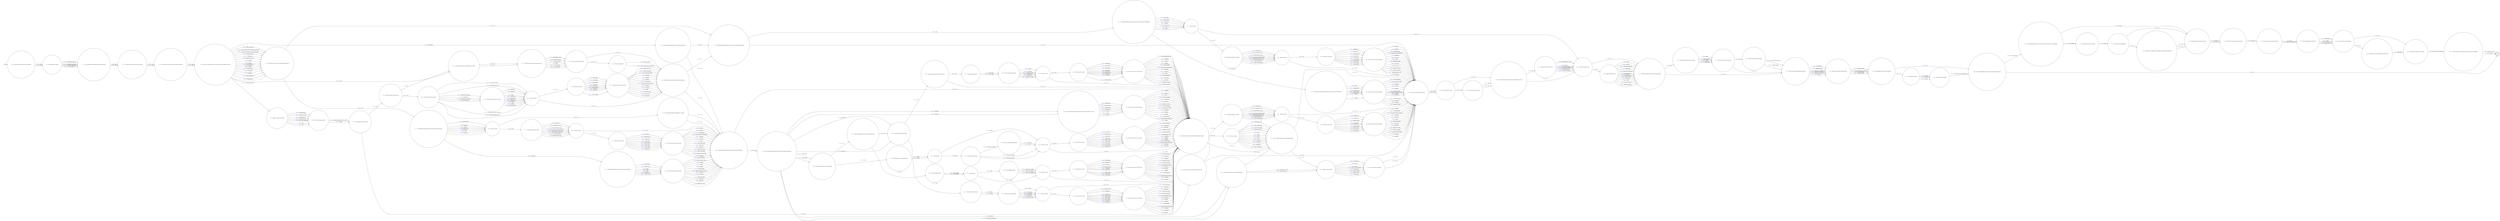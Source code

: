 digraph ATTEMPTED_ESCAPE_FROM_PRISON_1 {
  rankdir=LR;
  node [shape = circle];

  START_NODE [label="", shape=none];
  START_NODE -> 44769 [label = "start"];
  END_NODE [label="END", shape="doublecircle"];
    44147 [label=< <FONT COLOR="royalblue">44147 </FONT> Was force used? >];
      44147 -> 45096 [label=< <FONT COLOR="royalblue">178990 </FONT> Yes >];
      44147 -> 44320 [label=< <FONT COLOR="royalblue">178991 </FONT> No >];
    44152 [label=< <FONT COLOR="royalblue">44152 </FONT> How did the prisoner gain access to the top of the fence? >];
      44152 -> 44297 [label=< <FONT COLOR="royalblue">179004 </FONT> Ladder >];
      44152 -> 44297 [label=< <FONT COLOR="royalblue">179006 </FONT> Rope >];
      44152 -> 44297 [label=< <FONT COLOR="royalblue">179001 </FONT> Climbing aids >];
      44152 -> 44297 [label=< <FONT COLOR="royalblue">179002 </FONT> Furniture items >];
      44152 -> 44297 [label=< <FONT COLOR="royalblue">179007 </FONT> Sports items >];
      44152 -> 44297 [label=< <FONT COLOR="royalblue">179003 </FONT> Grounds items >];
      44152 -> 44297 [label=< <FONT COLOR="royalblue">179005 </FONT> Other >];
    44163 [label=< <FONT COLOR="royalblue">44163 </FONT> Where was the cell situated? >];
      44163 -> 44506 [label=< <FONT COLOR="royalblue">179037 </FONT> SSU >];
      44163 -> 44506 [label=< <FONT COLOR="royalblue">179032 </FONT> CRC >];
      44163 -> 44506 [label=< <FONT COLOR="royalblue">179038 </FONT> Wing/houseblock >];
      44163 -> 44506 [label=< <FONT COLOR="royalblue">179033 </FONT> Health care centre >];
      44163 -> 44506 [label=< <FONT COLOR="royalblue">179036 </FONT> Segregation unit >];
      44163 -> 44506 [label=< <FONT COLOR="royalblue">179035 </FONT> Rule 43 unit (or) >];
      44163 -> 44506 [label=< <FONT COLOR="royalblue">179034 </FONT> Rule 43 unit (GOAD) >];
    44171 [label=< <FONT COLOR="royalblue">44171 </FONT> How did the prisoner gain access to the external perimeter? >];
      44171 -> 44952 [label=< <FONT COLOR="royalblue">179068 </FONT> Window >];
      44171 -> 44952 [label=< <FONT COLOR="royalblue">179063 </FONT> External wall >];
      44171 -> 44952 [label=< <FONT COLOR="royalblue">179064 </FONT> Floor >];
      44171 -> 44952 [label=< <FONT COLOR="royalblue">179065 </FONT> Roof >];
      44171 -> 44952 [label=< <FONT COLOR="royalblue">179062 </FONT> Door/gate >];
      44171 -> 44952 [label=< <FONT COLOR="royalblue">179066 </FONT> Through fence >];
      44171 -> 44952 [label=< <FONT COLOR="royalblue">179067 </FONT> Under fence >];
      44171 -> 44152 [label=< <FONT COLOR="royalblue">179061 </FONT> Over fence >];
    44225 [label=< <FONT COLOR="royalblue">44225 </FONT> Was the fence? >];
      44225 -> 45019 [label=< <FONT COLOR="royalblue">179228 </FONT> Clad >];
      44225 -> 44327 [label=< <FONT COLOR="royalblue">179229 </FONT> Unclad >];
    44229 [label=< <FONT COLOR="royalblue">44229 </FONT> Was the exit through an unlocked door or gate? >];
      44229 -> 44681 [label=< <FONT COLOR="royalblue">179242 </FONT> Yes >];
      44229 -> 44681 [label=< <FONT COLOR="royalblue">179241 </FONT> No >];
    44233 [label=< <FONT COLOR="royalblue">44233 </FONT> Enter description of person(s) injured >];
      44233 -> 45014 [label=< <FONT COLOR="royalblue">179268 </FONT> Staff >];
      44233 -> 45014 [label=< <FONT COLOR="royalblue">179267 </FONT> Prisoners >];
      44233 -> 45014 [label=< <FONT COLOR="royalblue">179264 </FONT> Civilian grades >];
      44233 -> 45014 [label=< <FONT COLOR="royalblue">179266 </FONT> Police >];
      44233 -> 45014 [label=< <FONT COLOR="royalblue">179265 </FONT> External civilians >];
    44242 [label=< <FONT COLOR="royalblue">44242 </FONT> Did the prisoner leave the cell? >];
      44242 -> 45006 [label=< <FONT COLOR="royalblue">179298 </FONT> Yes >];
      44242 -> 45003 [label=< <FONT COLOR="royalblue">179299 </FONT> No >];
    44247 [label=< <FONT COLOR="royalblue">44247 </FONT> Was an attempt made to cut or breach the fence? >];
      44247 -> 45170 [label=< <FONT COLOR="royalblue">179316 </FONT> Yes >];
      44247 -> 44759 [label=< <FONT COLOR="royalblue">179317 </FONT> No >];
    44255 [label=< <FONT COLOR="royalblue">44255 </FONT> Was this a full or partial shut down? >];
      44255 -> 44346 [label=< <FONT COLOR="royalblue">179333 </FONT> Full >];
      44255 -> 44346 [label=< <FONT COLOR="royalblue">179334 </FONT> Partial (enter details) >];
    44274 [label=< <FONT COLOR="royalblue">44274 </FONT> Does the sportsfield have access to external perimeter? >];
      44274 -> 44681 [label=< <FONT COLOR="royalblue">179386 </FONT> Yes >];
      44274 -> 44441 [label=< <FONT COLOR="royalblue">179385 </FONT> No >];
    44278 [label=< <FONT COLOR="royalblue">44278 </FONT> Was the fence cut or breached from? >];
      44278 -> 44225 [label=< <FONT COLOR="royalblue">179392 </FONT> Inside >];
      44278 -> 44225 [label=< <FONT COLOR="royalblue">179393 </FONT> Outside >];
    44285 [label=< <FONT COLOR="royalblue">44285 </FONT> Was the telephone/it system shut down locally or by the service supplier? >];
      44285 -> 45150 [label=< <FONT COLOR="royalblue">179408 </FONT> Local >];
      44285 -> 44920 [label=< <FONT COLOR="royalblue">179407 </FONT> Service supplier >];
    44297 [label=< <FONT COLOR="royalblue">44297 </FONT> What was the source of the items? >];
      44297 -> 44681 [label=< <FONT COLOR="royalblue">179445 </FONT> Works department >];
      44297 -> 44681 [label=< <FONT COLOR="royalblue">179435 </FONT> Contractors >];
      44297 -> 44681 [label=< <FONT COLOR="royalblue">179436 </FONT> Education >];
      44297 -> 44681 [label=< <FONT COLOR="royalblue">179439 </FONT> Health care centre >];
      44297 -> 44681 [label=< <FONT COLOR="royalblue">179437 </FONT> Farms and gardens >];
      44297 -> 44681 [label=< <FONT COLOR="royalblue">179438 </FONT> Gymnasium/sports field >];
      44297 -> 44681 [label=< <FONT COLOR="royalblue">179446 </FONT> Workshops >];
      44297 -> 44681 [label=< <FONT COLOR="royalblue">179441 </FONT> Kitchen >];
      44297 -> 44681 [label=< <FONT COLOR="royalblue">179440 </FONT> Hobbies >];
      44297 -> 44681 [label=< <FONT COLOR="royalblue">179434 </FONT> Cell furnishings >];
      44297 -> 44681 [label=< <FONT COLOR="royalblue">179444 </FONT> Wing/houseblock furnishings >];
      44297 -> 44681 [label=< <FONT COLOR="royalblue">179443 </FONT> Smuggled >];
      44297 -> 44681 [label=< <FONT COLOR="royalblue">179442 </FONT> Not known >];
    44300 [label=< <FONT COLOR="royalblue">44300 </FONT> What was the source of the tools? >];
      44300 -> 44352 [label=< <FONT COLOR="royalblue">179463 </FONT> Works department >];
      44300 -> 44352 [label=< <FONT COLOR="royalblue">179452 </FONT> Contractors >];
      44300 -> 44352 [label=< <FONT COLOR="royalblue">179453 </FONT> Education >];
      44300 -> 44352 [label=< <FONT COLOR="royalblue">179456 </FONT> Health care centre >];
      44300 -> 44352 [label=< <FONT COLOR="royalblue">179454 </FONT> Farms and gardens >];
      44300 -> 44352 [label=< <FONT COLOR="royalblue">179455 </FONT> Gymnasium/sports field >];
      44300 -> 44352 [label=< <FONT COLOR="royalblue">179464 </FONT> Workshops >];
      44300 -> 44352 [label=< <FONT COLOR="royalblue">179458 </FONT> Kitchen >];
      44300 -> 44352 [label=< <FONT COLOR="royalblue">179457 </FONT> Hobbies >];
      44300 -> 44352 [label=< <FONT COLOR="royalblue">179451 </FONT> Cell furnishings >];
      44300 -> 44352 [label=< <FONT COLOR="royalblue">179462 </FONT> Wing/houseblock furnishings >];
      44300 -> 44352 [label=< <FONT COLOR="royalblue">179461 </FONT> Smuggled >];
      44300 -> 44352 [label=< <FONT COLOR="royalblue">179459 </FONT> Not known >];
      44300 -> 44352 [label=< <FONT COLOR="royalblue">179460 </FONT> Other >];
    44313 [label=< <FONT COLOR="royalblue">44313 </FONT> Was the wall breached from? >];
      44313 -> 44992 [label=< <FONT COLOR="royalblue">179536 </FONT> Inside >];
      44313 -> 44992 [label=< <FONT COLOR="royalblue">179537 </FONT> Outside >];
    44315 [label=< <FONT COLOR="royalblue">44315 </FONT> What tools were used? >];
      44315 -> 44869 [label=< <FONT COLOR="royalblue">179543 </FONT> Hacksaw blade >];
      44315 -> 44869 [label=< <FONT COLOR="royalblue">179546 </FONT> Other blade >];
      44315 -> 44869 [label=< <FONT COLOR="royalblue">179548 </FONT> Wire cutters >];
      44315 -> 44869 [label=< <FONT COLOR="royalblue">179540 </FONT> Bolt croppers >];
      44315 -> 44869 [label=< <FONT COLOR="royalblue">179542 </FONT> Digging tool >];
      44315 -> 44869 [label=< <FONT COLOR="royalblue">179541 </FONT> Crow bar >];
      44315 -> 44869 [label=< <FONT COLOR="royalblue">179544 </FONT> Improvised tool >];
      44315 -> 44869 [label=< <FONT COLOR="royalblue">179547 </FONT> Other tool >];
      44315 -> 44869 [label=< <FONT COLOR="royalblue">179545 </FONT> Not known >];
    44320 [label=< <FONT COLOR="royalblue">44320 </FONT> Were any weapons used? >];
      44320 -> 44554 [label=< <FONT COLOR="royalblue">179560 </FONT> Yes >];
      44320 -> 44731 [label=< <FONT COLOR="royalblue">179561 </FONT> No >];
    44327 [label=< <FONT COLOR="royalblue">44327 </FONT> Were tools used? >];
      44327 -> 44875 [label=< <FONT COLOR="royalblue">179608 </FONT> Yes >];
      44327 -> 44352 [label=< <FONT COLOR="royalblue">179609 </FONT> No >];
    44340 [label=< <FONT COLOR="royalblue">44340 </FONT> Was the keyword requested? >];
      44340 -> 45107 [label=< <FONT COLOR="royalblue">179642 </FONT> Yes >];
      44340 -> 45150 [label=< <FONT COLOR="royalblue">179643 </FONT> No >];
    44341 [label=< <FONT COLOR="royalblue">44341 </FONT> Which area did this give access to? >];
      44341 -> 44528 [label=< <FONT COLOR="royalblue">179644 </FONT> Another cell >];
      44341 -> 44528 [label=< <FONT COLOR="royalblue">179650 </FONT> Recess/showers >];
      44341 -> 44528 [label=< <FONT COLOR="royalblue">179652 </FONT> Store room >];
      44341 -> 44528 [label=< <FONT COLOR="royalblue">179645 </FONT> Association area >];
      44341 -> 44528 [label=< <FONT COLOR="royalblue">179649 </FONT> Office >];
      44341 -> 44528 [label=< <FONT COLOR="royalblue">179647 </FONT> Canteen >];
      44341 -> 44528 [label=< <FONT COLOR="royalblue">179648 </FONT> Kitchen/servery >];
      44341 -> 44528 [label=< <FONT COLOR="royalblue">179651 </FONT> Roof space >];
      44341 -> 44528 [label=< <FONT COLOR="royalblue">179646 </FONT> Basement >];
      44341 -> 44528 [label=< <FONT COLOR="royalblue">3921 </FONT> Other >];
    44346 [label=< <FONT COLOR="royalblue">44346 </FONT> Who authorised the shut down? >];
      44346 -> 44958 [label=< <FONT COLOR="royalblue">179666 </FONT> Governor >];
      44346 -> 44958 [label=< <FONT COLOR="royalblue">179664 </FONT> Deputy governor >];
      44346 -> 44958 [label=< <FONT COLOR="royalblue">179665 </FONT> Duty governor >];
      44346 -> 44958 [label=< <FONT COLOR="royalblue">179667 </FONT> Other >];
    44349 [label=< <FONT COLOR="royalblue">44349 </FONT> How was the escape attempt foiled? >];
      44349 -> 44447 [label=< <FONT COLOR="royalblue">179676 </FONT> Staff intervention >];
      44349 -> 44447 [label=< <FONT COLOR="royalblue">179674 </FONT> Prisoner abandoned attempt >];
      44349 -> 44447 [label=< <FONT COLOR="royalblue">179675 </FONT> Prisoner injured >];
      44349 -> 44447 [label=< <FONT COLOR="royalblue">179673 </FONT> Physical barrier >];
    44352 [label=< <FONT COLOR="royalblue">44352 </FONT> Are there security aids at site of the attempted escape? >];
      44352 -> 45090 [label=< <FONT COLOR="royalblue">179681 </FONT> Yes >];
      44352 -> 44752 [label=< <FONT COLOR="royalblue">179682 </FONT> No >];
    44353 [label=< <FONT COLOR="royalblue">44353 </FONT> What was the source of the tools? >];
      44353 -> 44746 [label=< <FONT COLOR="royalblue">179695 </FONT> Works department >];
      44353 -> 44746 [label=< <FONT COLOR="royalblue">179684 </FONT> Contractors >];
      44353 -> 44746 [label=< <FONT COLOR="royalblue">179685 </FONT> Education >];
      44353 -> 44746 [label=< <FONT COLOR="royalblue">179688 </FONT> Health care centre >];
      44353 -> 44746 [label=< <FONT COLOR="royalblue">179686 </FONT> Farms and gardens >];
      44353 -> 44746 [label=< <FONT COLOR="royalblue">179687 </FONT> Gymnasium/sports field >];
      44353 -> 44746 [label=< <FONT COLOR="royalblue">179696 </FONT> Workshops >];
      44353 -> 44746 [label=< <FONT COLOR="royalblue">179690 </FONT> Kitchen >];
      44353 -> 44746 [label=< <FONT COLOR="royalblue">179689 </FONT> Hobbies >];
      44353 -> 44746 [label=< <FONT COLOR="royalblue">179683 </FONT> Cell furnishings >];
      44353 -> 44746 [label=< <FONT COLOR="royalblue">179694 </FONT> Wing/houseblock furnishings >];
      44353 -> 44746 [label=< <FONT COLOR="royalblue">179693 </FONT> Smuggled >];
      44353 -> 44746 [label=< <FONT COLOR="royalblue">179691 </FONT> Not known >];
      44353 -> 44746 [label=< <FONT COLOR="royalblue">179692 </FONT> Other >];
    44368 [label=< <FONT COLOR="royalblue">44368 </FONT> Was the attempt made? >];
      44368 -> 44592 [label=< <FONT COLOR="royalblue">179736 </FONT> Through the cladding >];
      44368 -> 44592 [label=< <FONT COLOR="royalblue">179734 </FONT> Above the cladding >];
      44368 -> 44592 [label=< <FONT COLOR="royalblue">179735 </FONT> Below the cladding >];
    44433 [label=< <FONT COLOR="royalblue">44433 </FONT> When was the system re-activated? >];
      44433 -> 44674 [label=< <FONT COLOR="royalblue">179930 </FONT> Enter comment and date >];
    44440 [label=< <FONT COLOR="royalblue">44440 </FONT> What tools were used? >];
      44440 -> 44498 [label=< <FONT COLOR="royalblue">179947 </FONT> Hacksaw blade >];
      44440 -> 44498 [label=< <FONT COLOR="royalblue">179950 </FONT> Other blade >];
      44440 -> 44498 [label=< <FONT COLOR="royalblue">179952 </FONT> Wire cutters >];
      44440 -> 44498 [label=< <FONT COLOR="royalblue">179944 </FONT> Bolt croppers >];
      44440 -> 44498 [label=< <FONT COLOR="royalblue">179946 </FONT> Digging tool >];
      44440 -> 44498 [label=< <FONT COLOR="royalblue">179945 </FONT> Crow bar >];
      44440 -> 44498 [label=< <FONT COLOR="royalblue">179948 </FONT> Improvised tool >];
      44440 -> 44498 [label=< <FONT COLOR="royalblue">179951 </FONT> Other tool >];
      44440 -> 44498 [label=< <FONT COLOR="royalblue">179949 </FONT> Not known >];
    44441 [label=< <FONT COLOR="royalblue">44441 </FONT> Did the prisoner attempt to gain access to the external perimeter? >];
      44441 -> 45111 [label=< <FONT COLOR="royalblue">179953 </FONT> Yes >];
      44441 -> 44746 [label=< <FONT COLOR="royalblue">179954 </FONT> No >];
    44444 [label=< <FONT COLOR="royalblue">44444 </FONT> What was the source of the items? >];
      44444 -> 44746 [label=< <FONT COLOR="royalblue">179971 </FONT> Works department >];
      44444 -> 44746 [label=< <FONT COLOR="royalblue">179961 </FONT> Contractors >];
      44444 -> 44746 [label=< <FONT COLOR="royalblue">179962 </FONT> Education >];
      44444 -> 44746 [label=< <FONT COLOR="royalblue">179965 </FONT> Health care centre >];
      44444 -> 44746 [label=< <FONT COLOR="royalblue">179963 </FONT> Farms and gardens >];
      44444 -> 44746 [label=< <FONT COLOR="royalblue">179964 </FONT> Gymnasium/sports field >];
      44444 -> 44746 [label=< <FONT COLOR="royalblue">179972 </FONT> Workshops >];
      44444 -> 44746 [label=< <FONT COLOR="royalblue">179967 </FONT> Kitchen >];
      44444 -> 44746 [label=< <FONT COLOR="royalblue">179966 </FONT> Hobbies >];
      44444 -> 44746 [label=< <FONT COLOR="royalblue">179960 </FONT> Cell furnishings >];
      44444 -> 44746 [label=< <FONT COLOR="royalblue">179970 </FONT> Wing/houseblock furnishings >];
      44444 -> 44746 [label=< <FONT COLOR="royalblue">179969 </FONT> Smuggled >];
      44444 -> 44746 [label=< <FONT COLOR="royalblue">179968 </FONT> Not known >];
    44447 [label=< <FONT COLOR="royalblue">44447 </FONT> Was damage caused to prison property? >];
      44447 -> 44843 [label=< <FONT COLOR="royalblue">179977 </FONT> Yes >];
      44447 -> 44863 [label=< <FONT COLOR="royalblue">179978 </FONT> No >];
    44450 [label=< <FONT COLOR="royalblue">44450 </FONT> Was the switch with? >];
      44450 -> 44935 [label=< <FONT COLOR="royalblue">179986 </FONT> Another prisoner >];
      44450 -> 44935 [label=< <FONT COLOR="royalblue">179985 </FONT> A visitor (enter identity if known) >];
    44471 [label=< <FONT COLOR="royalblue">44471 </FONT> What was the source of the tools? >];
      44471 -> 44681 [label=< <FONT COLOR="royalblue">180104 </FONT> Works department >];
      44471 -> 44681 [label=< <FONT COLOR="royalblue">180093 </FONT> Contractors >];
      44471 -> 44681 [label=< <FONT COLOR="royalblue">180094 </FONT> Education >];
      44471 -> 44681 [label=< <FONT COLOR="royalblue">180097 </FONT> Health care centre >];
      44471 -> 44681 [label=< <FONT COLOR="royalblue">180095 </FONT> Farms and gardens >];
      44471 -> 44681 [label=< <FONT COLOR="royalblue">180096 </FONT> Gymnasium/sports field >];
      44471 -> 44681 [label=< <FONT COLOR="royalblue">180105 </FONT> Workshops >];
      44471 -> 44681 [label=< <FONT COLOR="royalblue">180099 </FONT> Kitchen >];
      44471 -> 44681 [label=< <FONT COLOR="royalblue">180098 </FONT> Hobbies >];
      44471 -> 44681 [label=< <FONT COLOR="royalblue">180092 </FONT> Cell furnishings >];
      44471 -> 44681 [label=< <FONT COLOR="royalblue">180103 </FONT> Wing/houseblock furnishings >];
      44471 -> 44681 [label=< <FONT COLOR="royalblue">180102 </FONT> Smuggled >];
      44471 -> 44681 [label=< <FONT COLOR="royalblue">180100 </FONT> Not known >];
      44471 -> 44681 [label=< <FONT COLOR="royalblue">180101 </FONT> Other >];
    44480 [label=< <FONT COLOR="royalblue">44480 </FONT> What was the source of the items? >];
      44480 -> 44352 [label=< <FONT COLOR="royalblue">180149 </FONT> Works department >];
      44480 -> 44352 [label=< <FONT COLOR="royalblue">180139 </FONT> Contractors >];
      44480 -> 44352 [label=< <FONT COLOR="royalblue">180140 </FONT> Education >];
      44480 -> 44352 [label=< <FONT COLOR="royalblue">180143 </FONT> Health care centre >];
      44480 -> 44352 [label=< <FONT COLOR="royalblue">180141 </FONT> Farms and gardens >];
      44480 -> 44352 [label=< <FONT COLOR="royalblue">180142 </FONT> Gymnasium/sports field >];
      44480 -> 44352 [label=< <FONT COLOR="royalblue">180150 </FONT> Workshops >];
      44480 -> 44352 [label=< <FONT COLOR="royalblue">180145 </FONT> Kitchen >];
      44480 -> 44352 [label=< <FONT COLOR="royalblue">180144 </FONT> Hobbies >];
      44480 -> 44352 [label=< <FONT COLOR="royalblue">180138 </FONT> Cell furnishings >];
      44480 -> 44352 [label=< <FONT COLOR="royalblue">180148 </FONT> Wing/houseblock furnishings >];
      44480 -> 44352 [label=< <FONT COLOR="royalblue">180147 </FONT> Smuggled >];
      44480 -> 44352 [label=< <FONT COLOR="royalblue">180146 </FONT> Not known >];
      44480 -> 44352 [label=< <FONT COLOR="royalblue">3923 </FONT> Other >];
    44484 [label=< <FONT COLOR="royalblue">44484 </FONT> Was the vehicle authorised? >];
      44484 -> 44746 [label=< <FONT COLOR="royalblue">180157 </FONT> Yes >];
      44484 -> 44746 [label=< <FONT COLOR="royalblue">180156 </FONT> No >];
    44494 [label=< <FONT COLOR="royalblue">44494 </FONT> Where were the injured treated? >];
      44494 -> 45073 [label=< <FONT COLOR="royalblue">180191 </FONT> Prison health care centre >];
      44494 -> 45073 [label=< <FONT COLOR="royalblue">180190 </FONT> Outside hospital >];
    44498 [label=< <FONT COLOR="royalblue">44498 </FONT> What was the source of the tools? >];
      44498 -> 44352 [label=< <FONT COLOR="royalblue">180221 </FONT> Works department >];
      44498 -> 44352 [label=< <FONT COLOR="royalblue">180210 </FONT> Contractors >];
      44498 -> 44352 [label=< <FONT COLOR="royalblue">180211 </FONT> Education >];
      44498 -> 44352 [label=< <FONT COLOR="royalblue">180214 </FONT> Health care centre >];
      44498 -> 44352 [label=< <FONT COLOR="royalblue">180212 </FONT> Farms and gardens >];
      44498 -> 44352 [label=< <FONT COLOR="royalblue">180213 </FONT> Gymnasium/sports field >];
      44498 -> 44352 [label=< <FONT COLOR="royalblue">180222 </FONT> Workshops >];
      44498 -> 44352 [label=< <FONT COLOR="royalblue">180216 </FONT> Kitchen >];
      44498 -> 44352 [label=< <FONT COLOR="royalblue">180215 </FONT> Hobbies >];
      44498 -> 44352 [label=< <FONT COLOR="royalblue">180209 </FONT> Cell furnishings >];
      44498 -> 44352 [label=< <FONT COLOR="royalblue">180220 </FONT> Wing/houseblock furnishings >];
      44498 -> 44352 [label=< <FONT COLOR="royalblue">180219 </FONT> Smuggled >];
      44498 -> 44352 [label=< <FONT COLOR="royalblue">180217 </FONT> Not known >];
      44498 -> 44352 [label=< <FONT COLOR="royalblue">180218 </FONT> Other >];
    44506 [label=< <FONT COLOR="royalblue">44506 </FONT> How was the cell occupied? >];
      44506 -> 44242 [label=< <FONT COLOR="royalblue">180242 </FONT> Single >];
      44506 -> 44242 [label=< <FONT COLOR="royalblue">180241 </FONT> Multiple occupancy (enter capacity) >];
    44517 [label=< <FONT COLOR="royalblue">44517 </FONT> Give details of security measure overcome >];
      44517 -> 44597 [label=< <FONT COLOR="royalblue">180272 </FONT> UV hand stamp >];
      44517 -> 44597 [label=< <FONT COLOR="royalblue">180268 </FONT> Hand geometry >];
      44517 -> 44597 [label=< <FONT COLOR="royalblue">180270 </FONT> Photographic record >];
      44517 -> 44597 [label=< <FONT COLOR="royalblue">180269 </FONT> Identifying clothing >];
      44517 -> 44597 [label=< <FONT COLOR="royalblue">180271 </FONT> Staff supervision >];
      44517 -> 44597 [label=< <FONT COLOR="royalblue">3922 </FONT> Other >];
    44525 [label=< <FONT COLOR="royalblue">44525 </FONT> What tools were used? >];
      44525 -> 44471 [label=< <FONT COLOR="royalblue">180295 </FONT> Hacksaw blade >];
      44525 -> 44471 [label=< <FONT COLOR="royalblue">180298 </FONT> Other blade >];
      44525 -> 44471 [label=< <FONT COLOR="royalblue">180300 </FONT> Wire cutters >];
      44525 -> 44471 [label=< <FONT COLOR="royalblue">180292 </FONT> Bolt croppers >];
      44525 -> 44471 [label=< <FONT COLOR="royalblue">180294 </FONT> Digging tool >];
      44525 -> 44471 [label=< <FONT COLOR="royalblue">180293 </FONT> Crow bar >];
      44525 -> 44471 [label=< <FONT COLOR="royalblue">180296 </FONT> Improvised tool >];
      44525 -> 44471 [label=< <FONT COLOR="royalblue">180299 </FONT> Other tool >];
      44525 -> 44471 [label=< <FONT COLOR="royalblue">180297 </FONT> Not known >];
    44528 [label=< <FONT COLOR="royalblue">44528 </FONT> Were tools used? >];
      44528 -> 45021 [label=< <FONT COLOR="royalblue">180336 </FONT> Yes >];
      44528 -> 44935 [label=< <FONT COLOR="royalblue">180337 </FONT> No >];
    44544 [label=< <FONT COLOR="royalblue">44544 </FONT> Estimated cost of damage >];
      44544 -> 44863 [label=< <FONT COLOR="royalblue">180419 </FONT> Enter amount in pound sterling >];
    44545 [label=< <FONT COLOR="royalblue">44545 </FONT> Did prisoner gain access to the external perimeter? >];
      44545 -> 44171 [label=< <FONT COLOR="royalblue">180420 </FONT> Yes >];
      44545 -> 44441 [label=< <FONT COLOR="royalblue">180421 </FONT> No >];
    44550 [label=< <FONT COLOR="royalblue">44550 </FONT> Describe what was compromised and by whom >];
      44550 -> 44433 [label=< <FONT COLOR="royalblue">180433 </FONT> Description >];
    44554 [label=< <FONT COLOR="royalblue">44554 </FONT> Describe weapons used >];
      44554 -> 44731 [label=< <FONT COLOR="royalblue">180444 </FONT> Firearm >];
      44554 -> 44731 [label=< <FONT COLOR="royalblue">180441 </FONT> Chemical incapacitant >];
      44554 -> 44731 [label=< <FONT COLOR="royalblue">180446 </FONT> Knife/blade >];
      44554 -> 44731 [label=< <FONT COLOR="royalblue">180449 </FONT> Other sharp instrument >];
      44554 -> 44731 [label=< <FONT COLOR="royalblue">180440 </FONT> Blunt instrument >];
      44554 -> 44731 [label=< <FONT COLOR="royalblue">180447 </FONT> Ligature >];
      44554 -> 44731 [label=< <FONT COLOR="royalblue">180442 </FONT> Dangerous liquid >];
      44554 -> 44731 [label=< <FONT COLOR="royalblue">180443 </FONT> Excreta/urine >];
      44554 -> 44731 [label=< <FONT COLOR="royalblue">180450 </FONT> Spitting >];
      44554 -> 44731 [label=< <FONT COLOR="royalblue">180445 </FONT> Food >];
      44554 -> 44731 [label=< <FONT COLOR="royalblue">180452 </FONT> Thrown furniture >];
      44554 -> 44731 [label=< <FONT COLOR="royalblue">180451 </FONT> Thrown equipment >];
      44554 -> 44731 [label=< <FONT COLOR="royalblue">180448 </FONT> Other >];
    44574 [label=< <FONT COLOR="royalblue">44574 </FONT> Were tools used? >];
      44574 -> 44440 [label=< <FONT COLOR="royalblue">180500 </FONT> Yes >];
      44574 -> 44352 [label=< <FONT COLOR="royalblue">180501 </FONT> No >];
    44582 [label=< <FONT COLOR="royalblue">44582 </FONT> Were tools used? >];
      44582 -> 44315 [label=< <FONT COLOR="royalblue">180524 </FONT> Yes >];
      44582 -> 44746 [label=< <FONT COLOR="royalblue">180525 </FONT> No >];
    44589 [label=< <FONT COLOR="royalblue">44589 </FONT> Were tools used? >];
      44589 -> 44525 [label=< <FONT COLOR="royalblue">180545 </FONT> Yes >];
      44589 -> 44681 [label=< <FONT COLOR="royalblue">180546 </FONT> No >];
    44592 [label=< <FONT COLOR="royalblue">44592 </FONT> Were tools used? >];
      44592 -> 44617 [label=< <FONT COLOR="royalblue">180558 </FONT> Yes >];
      44592 -> 44352 [label=< <FONT COLOR="royalblue">180559 </FONT> No >];
    44594 [label=< <FONT COLOR="royalblue">44594 </FONT> Where was the prisoner prior to the start of the attempted escape? >];
      44594 -> 44274 [label=< <FONT COLOR="royalblue">180572 </FONT> Sports field >];
      44594 -> 44163 [label=< <FONT COLOR="royalblue">180573 </FONT> Cell (enter location) >];
      44594 -> 45124 [label=< <FONT COLOR="royalblue">180574 </FONT> Visits >];
      44594 -> 44545 [label=< <FONT COLOR="royalblue">180588 </FONT> Wing/houseblock >];
      44594 -> 44545 [label=< <FONT COLOR="royalblue">180577 </FONT> Dormitory >];
      44594 -> 44545 [label=< <FONT COLOR="royalblue">180583 </FONT> Health care centre >];
      44594 -> 44545 [label=< <FONT COLOR="royalblue">180576 </FONT> Chapel >];
      44594 -> 44545 [label=< <FONT COLOR="royalblue">180584 </FONT> Kitchen >];
      44594 -> 44545 [label=< <FONT COLOR="royalblue">180578 </FONT> Education/library >];
      44594 -> 44545 [label=< <FONT COLOR="royalblue">180590 </FONT> Workshop >];
      44594 -> 44545 [label=< <FONT COLOR="royalblue">180587 </FONT> Stores >];
      44594 -> 44545 [label=< <FONT COLOR="royalblue">180575 </FONT> Administration >];
      44594 -> 44545 [label=< <FONT COLOR="royalblue">180582 </FONT> Gymnasium >];
      44594 -> 44545 [label=< <FONT COLOR="royalblue">180586 </FONT> Reception >];
      44594 -> 44545 [label=< <FONT COLOR="royalblue">180589 </FONT> Works department >];
      44594 -> 44545 [label=< <FONT COLOR="royalblue">180579 </FONT> Exercise yard >];
      44594 -> 44545 [label=< <FONT COLOR="royalblue">180585 </FONT> Other secure area >];
      44594 -> 44545 [label=< <FONT COLOR="royalblue">180581 </FONT> Grounds with no access to external perimeter >];
      44594 -> 44545 [label=< <FONT COLOR="royalblue">180580 </FONT> Grounds with access to external perimeter >];
    44595 [label=< <FONT COLOR="royalblue">44595 </FONT> Was an aircraft involved? >];
      44595 -> 44912 [label=< <FONT COLOR="royalblue">180591 </FONT> Yes >];
      44595 -> 44983 [label=< <FONT COLOR="royalblue">180592 </FONT> No >];
    44597 [label=< <FONT COLOR="royalblue">44597 </FONT> Was there a switch of identity? >];
      44597 -> 44450 [label=< <FONT COLOR="royalblue">180595 </FONT> Yes >];
      44597 -> 44935 [label=< <FONT COLOR="royalblue">180596 </FONT> No >];
    44617 [label=< <FONT COLOR="royalblue">44617 </FONT> What tools were used? >];
      44617 -> 44300 [label=< <FONT COLOR="royalblue">180647 </FONT> Hacksaw blade >];
      44617 -> 44300 [label=< <FONT COLOR="royalblue">180650 </FONT> Other blade >];
      44617 -> 44300 [label=< <FONT COLOR="royalblue">180652 </FONT> Wire cutters >];
      44617 -> 44300 [label=< <FONT COLOR="royalblue">180644 </FONT> Bolt croppers >];
      44617 -> 44300 [label=< <FONT COLOR="royalblue">180646 </FONT> Digging tool >];
      44617 -> 44300 [label=< <FONT COLOR="royalblue">180645 </FONT> Crow bar >];
      44617 -> 44300 [label=< <FONT COLOR="royalblue">180648 </FONT> Improvised tool >];
      44617 -> 44300 [label=< <FONT COLOR="royalblue">180651 </FONT> Other tool >];
      44617 -> 44300 [label=< <FONT COLOR="royalblue">180649 </FONT> Not known >];
    44631 [label=< <FONT COLOR="royalblue">44631 </FONT> How did the prisoner leave the establishment? >];
      44631 -> 44752 [label=< <FONT COLOR="royalblue">180695 </FONT> On foot >];
      44631 -> 45152 [label=< <FONT COLOR="royalblue">180697 </FONT> Drove vehicle out >];
      44631 -> 45152 [label=< <FONT COLOR="royalblue">180696 </FONT> Concealed in vehicle >];
    44636 [label=< <FONT COLOR="royalblue">44636 </FONT> Is there any media interest in this incident? >];
      44636 -> 44749 [label=< <FONT COLOR="royalblue">180712 </FONT> Yes >];
      44636 -> 44749 [label=< <FONT COLOR="royalblue">180711 </FONT> No >];
    44670 [label=< <FONT COLOR="royalblue">44670 </FONT> How was the attempt made? >];
      44670 -> 44574 [label=< <FONT COLOR="royalblue">180822 </FONT> Digging through >];
      44670 -> 44574 [label=< <FONT COLOR="royalblue">180823 </FONT> Digging under >];
      44670 -> 44574 [label=< <FONT COLOR="royalblue">180824 </FONT> Explosion >];
      44670 -> 44574 [label=< <FONT COLOR="royalblue">180827 </FONT> Rammed by vehicle >];
      44670 -> 44574 [label=< <FONT COLOR="royalblue">180826 </FONT> Other >];
      44670 -> 44574 [label=< <FONT COLOR="royalblue">180825 </FONT> Not known >];
    44674 [label=< <FONT COLOR="royalblue">44674 </FONT> Was the system re-activated locally or by the service supplier? >];
      44674 -> END_NODE [label=< <FONT COLOR="royalblue">180833 </FONT> Local >];
      44674 -> END_NODE [label=< <FONT COLOR="royalblue">180834 </FONT> Service supplier >];
    44681 [label=< <FONT COLOR="royalblue">44681 </FONT> Did the prisoner attempt to breach the external perimeter? >];
      44681 -> 44940 [label=< <FONT COLOR="royalblue">180848 </FONT> Yes >];
      44681 -> 44352 [label=< <FONT COLOR="royalblue">180849 </FONT> No >];
    44685 [label=< <FONT COLOR="royalblue">44685 </FONT> Were tools used? >];
      44685 -> 44909 [label=< <FONT COLOR="royalblue">180857 </FONT> Yes >];
      44685 -> 44746 [label=< <FONT COLOR="royalblue">180858 </FONT> No >];
    44707 [label=< <FONT COLOR="royalblue">44707 </FONT> Was the fence? >];
      44707 -> 44368 [label=< <FONT COLOR="royalblue">180971 </FONT> Clad >];
      44707 -> 44592 [label=< <FONT COLOR="royalblue">180972 </FONT> Unclad >];
    44713 [label=< <FONT COLOR="royalblue">44713 </FONT> What time was the system shut down? >];
      44713 -> 44255 [label=< <FONT COLOR="royalblue">180986 </FONT> Enter time >];
    44731 [label=< <FONT COLOR="royalblue">44731 </FONT> Were any injuries received during this incident? >];
      44731 -> 44233 [label=< <FONT COLOR="royalblue">181058 </FONT> Yes >];
      44731 -> 45073 [label=< <FONT COLOR="royalblue">181059 </FONT> No >];
    44737 [label=< <FONT COLOR="royalblue">44737 </FONT> Was the attempt made? >];
      44737 -> 44670 [label=< <FONT COLOR="royalblue">181073 </FONT> From inside >];
      44737 -> 44670 [label=< <FONT COLOR="royalblue">181074 </FONT> From outside >];
    44746 [label=< <FONT COLOR="royalblue">44746 </FONT> Are the grounds patrolled by dogs? >];
      44746 -> 44595 [label=< <FONT COLOR="royalblue">181097 </FONT> Yes >];
      44746 -> 44595 [label=< <FONT COLOR="royalblue">181096 </FONT> No >];
    44749 [label=< <FONT COLOR="royalblue">44749 </FONT> Has the prison service press office been informed? >];
      44749 -> 44594 [label=< <FONT COLOR="royalblue">181104 </FONT> Yes >];
      44749 -> 44594 [label=< <FONT COLOR="royalblue">181103 </FONT> No >];
    44752 [label=< <FONT COLOR="royalblue">44752 </FONT> Was a vehicle involved in the attempted escape? >];
      44752 -> 45152 [label=< <FONT COLOR="royalblue">181108 </FONT> Yes >];
      44752 -> 44746 [label=< <FONT COLOR="royalblue">181109 </FONT> No >];
    44759 [label=< <FONT COLOR="royalblue">44759 </FONT> Was the wall actually breached? >];
      44759 -> 44313 [label=< <FONT COLOR="royalblue">181123 </FONT> Yes >];
      44759 -> 44849 [label=< <FONT COLOR="royalblue">181124 </FONT> No >];
    44769 [label=< <FONT COLOR="royalblue">44769 </FONT> Were the police informed of the incident? >];
      44769 -> 44919 [label=< <FONT COLOR="royalblue">181154 </FONT> Yes >];
      44769 -> 44919 [label=< <FONT COLOR="royalblue">181153 </FONT> No >];
    44789 [label=< <FONT COLOR="royalblue">44789 </FONT> What was the source of the tools? >];
      44789 -> 44352 [label=< <FONT COLOR="royalblue">181218 </FONT> Works department >];
      44789 -> 44352 [label=< <FONT COLOR="royalblue">181207 </FONT> Contractors >];
      44789 -> 44352 [label=< <FONT COLOR="royalblue">181208 </FONT> Education >];
      44789 -> 44352 [label=< <FONT COLOR="royalblue">181211 </FONT> Health care centre >];
      44789 -> 44352 [label=< <FONT COLOR="royalblue">181209 </FONT> Farms and gardens >];
      44789 -> 44352 [label=< <FONT COLOR="royalblue">181210 </FONT> Gymnasium/sports field >];
      44789 -> 44352 [label=< <FONT COLOR="royalblue">181219 </FONT> Workshops >];
      44789 -> 44352 [label=< <FONT COLOR="royalblue">181213 </FONT> Kitchen >];
      44789 -> 44352 [label=< <FONT COLOR="royalblue">181212 </FONT> Hobbies >];
      44789 -> 44352 [label=< <FONT COLOR="royalblue">181206 </FONT> Cell furnishings >];
      44789 -> 44352 [label=< <FONT COLOR="royalblue">181217 </FONT> Wing/houseblock furnishings >];
      44789 -> 44352 [label=< <FONT COLOR="royalblue">181216 </FONT> Smuggled >];
      44789 -> 44352 [label=< <FONT COLOR="royalblue">181214 </FONT> Not known >];
      44789 -> 44352 [label=< <FONT COLOR="royalblue">181215 </FONT> Other >];
    44822 [label=< <FONT COLOR="royalblue">44822 </FONT> Was the fence actually cut or breached? >];
      44822 -> 44278 [label=< <FONT COLOR="royalblue">181306 </FONT> Yes >];
      44822 -> 44247 [label=< <FONT COLOR="royalblue">181307 </FONT> No >];
    44840 [label=< <FONT COLOR="royalblue">44840 </FONT> How did the prisoner attempt access to the top of the fence or wall? >];
      44840 -> 44480 [label=< <FONT COLOR="royalblue">181351 </FONT> Ladder >];
      44840 -> 44480 [label=< <FONT COLOR="royalblue">181353 </FONT> Rope >];
      44840 -> 44480 [label=< <FONT COLOR="royalblue">181348 </FONT> Climbing aids >];
      44840 -> 44480 [label=< <FONT COLOR="royalblue">181349 </FONT> Furniture items >];
      44840 -> 44480 [label=< <FONT COLOR="royalblue">181354 </FONT> Sports items >];
      44840 -> 44480 [label=< <FONT COLOR="royalblue">181350 </FONT> Grounds items >];
      44840 -> 44480 [label=< <FONT COLOR="royalblue">181352 </FONT> Other >];
    44843 [label=< <FONT COLOR="royalblue">44843 </FONT> Describe the damage >];
      44843 -> 44544 [label=< <FONT COLOR="royalblue">181361 </FONT> Minor >];
      44843 -> 44544 [label=< <FONT COLOR="royalblue">181362 </FONT> Serious >];
      44843 -> 44544 [label=< <FONT COLOR="royalblue">181360 </FONT> Extensive >];
    44849 [label=< <FONT COLOR="royalblue">44849 </FONT> Was an attempt made to breach the wall? >];
      44849 -> 44737 [label=< <FONT COLOR="royalblue">181379 </FONT> Yes >];
      44849 -> 44352 [label=< <FONT COLOR="royalblue">181380 </FONT> No >];
    44863 [label=< <FONT COLOR="royalblue">44863 </FONT> Was the telephone/it system shut down during the incident? >];
      44863 -> 44285 [label=< <FONT COLOR="royalblue">181443 </FONT> Yes (enter date) >];
      44863 -> END_NODE [label=< <FONT COLOR="royalblue">181444 </FONT> No >];
    44869 [label=< <FONT COLOR="royalblue">44869 </FONT> What was the source of the tools? >];
      44869 -> 44746 [label=< <FONT COLOR="royalblue">181469 </FONT> Works department >];
      44869 -> 44746 [label=< <FONT COLOR="royalblue">181458 </FONT> Contractors >];
      44869 -> 44746 [label=< <FONT COLOR="royalblue">181459 </FONT> Education >];
      44869 -> 44746 [label=< <FONT COLOR="royalblue">181462 </FONT> Health care centre >];
      44869 -> 44746 [label=< <FONT COLOR="royalblue">181460 </FONT> Farms and gardens >];
      44869 -> 44746 [label=< <FONT COLOR="royalblue">181461 </FONT> Gymnasium/sports field >];
      44869 -> 44746 [label=< <FONT COLOR="royalblue">181470 </FONT> Workshops >];
      44869 -> 44746 [label=< <FONT COLOR="royalblue">181464 </FONT> Kitchen >];
      44869 -> 44746 [label=< <FONT COLOR="royalblue">181463 </FONT> Hobbies >];
      44869 -> 44746 [label=< <FONT COLOR="royalblue">181457 </FONT> Cell furnishings >];
      44869 -> 44746 [label=< <FONT COLOR="royalblue">181468 </FONT> Wing/houseblock furnishings >];
      44869 -> 44746 [label=< <FONT COLOR="royalblue">181467 </FONT> Smuggled >];
      44869 -> 44746 [label=< <FONT COLOR="royalblue">181465 </FONT> Not known >];
      44869 -> 44746 [label=< <FONT COLOR="royalblue">181466 </FONT> Other >];
    44871 [label=< <FONT COLOR="royalblue">44871 </FONT> What was the source of the tools? >];
      44871 -> 44352 [label=< <FONT COLOR="royalblue">181488 </FONT> Works department >];
      44871 -> 44352 [label=< <FONT COLOR="royalblue">181477 </FONT> Contractors >];
      44871 -> 44352 [label=< <FONT COLOR="royalblue">181478 </FONT> Education >];
      44871 -> 44352 [label=< <FONT COLOR="royalblue">181481 </FONT> Health care centre >];
      44871 -> 44352 [label=< <FONT COLOR="royalblue">181479 </FONT> Farms and gardens >];
      44871 -> 44352 [label=< <FONT COLOR="royalblue">181480 </FONT> Gymnasium/sports field >];
      44871 -> 44352 [label=< <FONT COLOR="royalblue">181489 </FONT> Workshops >];
      44871 -> 44352 [label=< <FONT COLOR="royalblue">181483 </FONT> Kitchen >];
      44871 -> 44352 [label=< <FONT COLOR="royalblue">181482 </FONT> Hobbies >];
      44871 -> 44352 [label=< <FONT COLOR="royalblue">181476 </FONT> Cell furnishings >];
      44871 -> 44352 [label=< <FONT COLOR="royalblue">181487 </FONT> Wing/houseblock furnishings >];
      44871 -> 44352 [label=< <FONT COLOR="royalblue">181486 </FONT> Smuggled >];
      44871 -> 44352 [label=< <FONT COLOR="royalblue">181484 </FONT> Not known >];
      44871 -> 44352 [label=< <FONT COLOR="royalblue">181485 </FONT> Other >];
    44875 [label=< <FONT COLOR="royalblue">44875 </FONT> What tools were used? >];
      44875 -> 44789 [label=< <FONT COLOR="royalblue">181499 </FONT> Hacksaw blade >];
      44875 -> 44789 [label=< <FONT COLOR="royalblue">181502 </FONT> Other blade >];
      44875 -> 44789 [label=< <FONT COLOR="royalblue">181504 </FONT> Wire cutters >];
      44875 -> 44789 [label=< <FONT COLOR="royalblue">181496 </FONT> Bolt croppers >];
      44875 -> 44789 [label=< <FONT COLOR="royalblue">181498 </FONT> Digging tool >];
      44875 -> 44789 [label=< <FONT COLOR="royalblue">181497 </FONT> Crow bar >];
      44875 -> 44789 [label=< <FONT COLOR="royalblue">181500 </FONT> Improvised tool >];
      44875 -> 44789 [label=< <FONT COLOR="royalblue">181503 </FONT> Other tool >];
      44875 -> 44789 [label=< <FONT COLOR="royalblue">181501 </FONT> Not known >];
    44909 [label=< <FONT COLOR="royalblue">44909 </FONT> What tools were used? >];
      44909 -> 44353 [label=< <FONT COLOR="royalblue">181616 </FONT> Hacksaw blade >];
      44909 -> 44353 [label=< <FONT COLOR="royalblue">181619 </FONT> Other blade >];
      44909 -> 44353 [label=< <FONT COLOR="royalblue">181621 </FONT> Wire cutters >];
      44909 -> 44353 [label=< <FONT COLOR="royalblue">181613 </FONT> Bolt croppers >];
      44909 -> 44353 [label=< <FONT COLOR="royalblue">181615 </FONT> Digging tool >];
      44909 -> 44353 [label=< <FONT COLOR="royalblue">181614 </FONT> Crow bar >];
      44909 -> 44353 [label=< <FONT COLOR="royalblue">181617 </FONT> Improvised tool >];
      44909 -> 44353 [label=< <FONT COLOR="royalblue">181620 </FONT> Other tool >];
      44909 -> 44353 [label=< <FONT COLOR="royalblue">181618 </FONT> Not known >];
    44912 [label=< <FONT COLOR="royalblue">44912 </FONT> Was operation Lewis used? >];
      44912 -> 44983 [label=< <FONT COLOR="royalblue">181627 </FONT> Yes >];
      44912 -> 44983 [label=< <FONT COLOR="royalblue">181626 </FONT> No >];
    44919 [label=< <FONT COLOR="royalblue">44919 </FONT> The incident is subject to >];
      44919 -> 45033 [label=< <FONT COLOR="royalblue">181648 </FONT> Investigation by police >];
      44919 -> 45033 [label=< <FONT COLOR="royalblue">181649 </FONT> Investigation internally >];
      44919 -> 45033 [label=< <FONT COLOR="royalblue">181647 </FONT> Governor&#39;s adjudication >];
      44919 -> 45033 [label=< <FONT COLOR="royalblue">181650 </FONT> No investigation >];
    44920 [label=< <FONT COLOR="royalblue">44920 </FONT> Quote the Vantive case number >];
      44920 -> 44340 [label=< <FONT COLOR="royalblue">181651 </FONT> Number >];
    44923 [label=< <FONT COLOR="royalblue">44923 </FONT> What tools were used? >];
      44923 -> 44871 [label=< <FONT COLOR="royalblue">181660 </FONT> Hacksaw blade >];
      44923 -> 44871 [label=< <FONT COLOR="royalblue">181663 </FONT> Other blade >];
      44923 -> 44871 [label=< <FONT COLOR="royalblue">181665 </FONT> Wire cutters >];
      44923 -> 44871 [label=< <FONT COLOR="royalblue">181657 </FONT> Bolt croppers >];
      44923 -> 44871 [label=< <FONT COLOR="royalblue">181659 </FONT> Digging tool >];
      44923 -> 44871 [label=< <FONT COLOR="royalblue">181658 </FONT> Crow bar >];
      44923 -> 44871 [label=< <FONT COLOR="royalblue">181661 </FONT> Improvised tool >];
      44923 -> 44871 [label=< <FONT COLOR="royalblue">181664 </FONT> Other tool >];
      44923 -> 44871 [label=< <FONT COLOR="royalblue">181662 </FONT> Not known >];
    44933 [label=< <FONT COLOR="royalblue">44933 </FONT> How was the cladding breached? >];
      44933 -> 44327 [label=< <FONT COLOR="royalblue">181729 </FONT> Cut >];
      44933 -> 44327 [label=< <FONT COLOR="royalblue">181730 </FONT> Removed >];
    44935 [label=< <FONT COLOR="royalblue">44935 </FONT> Did the exit give access to the external perimeter? >];
      44935 -> 44681 [label=< <FONT COLOR="royalblue">181744 </FONT> Yes >];
      44935 -> 44441 [label=< <FONT COLOR="royalblue">181743 </FONT> No >];
    44940 [label=< <FONT COLOR="royalblue">44940 </FONT> How did the prisoner attempt to breach the external perimeter? >];
      44940 -> 44631 [label=< <FONT COLOR="royalblue">181759 </FONT> Main gate >];
      44940 -> 44631 [label=< <FONT COLOR="royalblue">181760 </FONT> Other gate in perimeter >];
      44940 -> 44840 [label=< <FONT COLOR="royalblue">181754 </FONT> Over wall >];
      44940 -> 44840 [label=< <FONT COLOR="royalblue">181753 </FONT> Over fence >];
      44940 -> 44822 [label=< <FONT COLOR="royalblue">181755 </FONT> Through fence >];
      44940 -> 44822 [label=< <FONT COLOR="royalblue">181756 </FONT> Under fence >];
      44940 -> 44759 [label=< <FONT COLOR="royalblue">181757 </FONT> Through wall >];
      44940 -> 44759 [label=< <FONT COLOR="royalblue">181758 </FONT> Under wall >];
    44952 [label=< <FONT COLOR="royalblue">44952 </FONT> Was force used? >];
      44952 -> 45172 [label=< <FONT COLOR="royalblue">181800 </FONT> Yes >];
      44952 -> 44229 [label=< <FONT COLOR="royalblue">181801 </FONT> No >];
    44953 [label=< <FONT COLOR="royalblue">44953 </FONT> What type of force was used? >];
      44953 -> 44582 [label=< <FONT COLOR="royalblue">181804 </FONT> Cut window or bars >];
      44953 -> 44582 [label=< <FONT COLOR="royalblue">181809 </FONT> Forced window or bars >];
      44953 -> 44582 [label=< <FONT COLOR="royalblue">181803 </FONT> Cut and forced window and bars >];
      44953 -> 44582 [label=< <FONT COLOR="royalblue">181805 </FONT> Dug through external wall >];
      44953 -> 44582 [label=< <FONT COLOR="royalblue">181807 </FONT> Dug through internal wall >];
      44953 -> 44582 [label=< <FONT COLOR="royalblue">181806 </FONT> Dug through floor >];
      44953 -> 44582 [label=< <FONT COLOR="royalblue">181802 </FONT> Broke through ceiling >];
      44953 -> 44582 [label=< <FONT COLOR="royalblue">181808 </FONT> Forced door >];
    44958 [label=< <FONT COLOR="royalblue">44958 </FONT> Was the system compromised? >];
      44958 -> 44550 [label=< <FONT COLOR="royalblue">181818 </FONT> Yes >];
      44958 -> 44433 [label=< <FONT COLOR="royalblue">181819 </FONT> No >];
    44977 [label=< <FONT COLOR="royalblue">44977 </FONT> State the nature of assistance >];
      44977 -> 44320 [label=< <FONT COLOR="royalblue">181898 </FONT> Smuggled weapons >];
      44977 -> 44320 [label=< <FONT COLOR="royalblue">181897 </FONT> Smuggled tools/equipment >];
      44977 -> 44320 [label=< <FONT COLOR="royalblue">181899 </FONT> Swapped identity >];
      44977 -> 44320 [label=< <FONT COLOR="royalblue">181894 </FONT> Breached perimeter >];
      44977 -> 44320 [label=< <FONT COLOR="royalblue">181896 </FONT> Provided get away vehicle >];
      44977 -> 44320 [label=< <FONT COLOR="royalblue">181895 </FONT> Other >];
    44983 [label=< <FONT COLOR="royalblue">44983 </FONT> Was outside assistance involved in the attempted escape? >];
      44983 -> 44977 [label=< <FONT COLOR="royalblue">181910 </FONT> Yes >];
      44983 -> 44320 [label=< <FONT COLOR="royalblue">181911 </FONT> No >];
    44984 [label=< <FONT COLOR="royalblue">44984 </FONT> What type of force was used? >];
      44984 -> 44528 [label=< <FONT COLOR="royalblue">181917 </FONT> Cut window or bars >];
      44984 -> 44528 [label=< <FONT COLOR="royalblue">181919 </FONT> Forced window or bars >];
      44984 -> 44528 [label=< <FONT COLOR="royalblue">181916 </FONT> Cut and forced window and bars >];
      44984 -> 44528 [label=< <FONT COLOR="royalblue">181918 </FONT> Dug through external wall >];
      44984 -> 44341 [label=< <FONT COLOR="royalblue">181914 </FONT> Dug through internal wall >];
      44984 -> 44341 [label=< <FONT COLOR="royalblue">181913 </FONT> Dug through floor >];
      44984 -> 44341 [label=< <FONT COLOR="royalblue">181912 </FONT> Broke through ceiling >];
      44984 -> 44341 [label=< <FONT COLOR="royalblue">181915 </FONT> Forced door >];
    44992 [label=< <FONT COLOR="royalblue">44992 </FONT> How was the wall breached? >];
      44992 -> 45047 [label=< <FONT COLOR="royalblue">181934 </FONT> Dug through >];
      44992 -> 45047 [label=< <FONT COLOR="royalblue">181935 </FONT> Dug under >];
      44992 -> 45047 [label=< <FONT COLOR="royalblue">181936 </FONT> Explosion >];
      44992 -> 45047 [label=< <FONT COLOR="royalblue">181939 </FONT> Rammed by vehicle >];
      44992 -> 45047 [label=< <FONT COLOR="royalblue">181938 </FONT> Other >];
      44992 -> 45047 [label=< <FONT COLOR="royalblue">181937 </FONT> Not known >];
    45003 [label=< <FONT COLOR="royalblue">45003 </FONT> Was force used in an attempt to leave the cell? >];
      45003 -> 44953 [label=< <FONT COLOR="royalblue">181967 </FONT> Yes >];
      45003 -> 44746 [label=< <FONT COLOR="royalblue">181968 </FONT> No >];
    45006 [label=< <FONT COLOR="royalblue">45006 </FONT> Was force used to leave the cell? >];
      45006 -> 44984 [label=< <FONT COLOR="royalblue">181972 </FONT> Yes >];
      45006 -> 45124 [label=< <FONT COLOR="royalblue">181973 </FONT> No >];
    45014 [label=< <FONT COLOR="royalblue">45014 </FONT> Was medical treatment needed? >];
      45014 -> 44494 [label=< <FONT COLOR="royalblue">181994 </FONT> Yes >];
      45014 -> 45073 [label=< <FONT COLOR="royalblue">181995 </FONT> No >];
    45019 [label=< <FONT COLOR="royalblue">45019 </FONT> Was the fence breached? >];
      45019 -> 44933 [label=< <FONT COLOR="royalblue">182012 </FONT> Through the cladding >];
      45019 -> 44327 [label=< <FONT COLOR="royalblue">182013 </FONT> Above the cladding >];
      45019 -> 44327 [label=< <FONT COLOR="royalblue">182014 </FONT> Below the cladding >];
    45021 [label=< <FONT COLOR="royalblue">45021 </FONT> What tools were used? >];
      45021 -> 45121 [label=< <FONT COLOR="royalblue">182024 </FONT> Hacksaw blade >];
      45021 -> 45121 [label=< <FONT COLOR="royalblue">182027 </FONT> Other blade >];
      45021 -> 45121 [label=< <FONT COLOR="royalblue">182029 </FONT> Wire cutters >];
      45021 -> 45121 [label=< <FONT COLOR="royalblue">182021 </FONT> Bolt croppers >];
      45021 -> 45121 [label=< <FONT COLOR="royalblue">182023 </FONT> Digging tool >];
      45021 -> 45121 [label=< <FONT COLOR="royalblue">182022 </FONT> Crow bar >];
      45021 -> 45121 [label=< <FONT COLOR="royalblue">182025 </FONT> Improvised tool >];
      45021 -> 45121 [label=< <FONT COLOR="royalblue">182028 </FONT> Other tool >];
      45021 -> 45121 [label=< <FONT COLOR="royalblue">182026 </FONT> Not known >];
    45033 [label=< <FONT COLOR="royalblue">45033 </FONT> Is any member of staff facing disciplinary charges? >];
      45033 -> 44636 [label=< <FONT COLOR="royalblue">182084 </FONT> Yes >];
      45033 -> 44636 [label=< <FONT COLOR="royalblue">182083 </FONT> No >];
    45047 [label=< <FONT COLOR="royalblue">45047 </FONT> Were tools used? >];
      45047 -> 44923 [label=< <FONT COLOR="royalblue">182166 </FONT> Yes >];
      45047 -> 44352 [label=< <FONT COLOR="royalblue">182167 </FONT> No >];
    45073 [label=< <FONT COLOR="royalblue">45073 </FONT> How was the escape attempt discovered? >];
      45073 -> 44349 [label=< <FONT COLOR="royalblue">182267 </FONT> Staff vigilance >];
      45073 -> 44349 [label=< <FONT COLOR="royalblue">182263 </FONT> Equipment found >];
      45073 -> 44349 [label=< <FONT COLOR="royalblue">182264 </FONT> Information/intelligence >];
      45073 -> 44349 [label=< <FONT COLOR="royalblue">182265 </FONT> Observed in progress >];
      45073 -> 44349 [label=< <FONT COLOR="royalblue">182262 </FONT> Alerted by security aid >];
      45073 -> 44349 [label=< <FONT COLOR="royalblue">182266 </FONT> Other >];
    45090 [label=< <FONT COLOR="royalblue">45090 </FONT> What are the aids? >];
      45090 -> 44752 [label=< <FONT COLOR="royalblue">182306 </FONT> Gander >];
      45090 -> 44752 [label=< <FONT COLOR="royalblue">182312 </FONT> Pipe >];
      45090 -> 44752 [label=< <FONT COLOR="royalblue">182303 </FONT> &#39;s&#39; wire >];
      45090 -> 44752 [label=< <FONT COLOR="royalblue">182314 </FONT> Scare strip >];
      45090 -> 44752 [label=< <FONT COLOR="royalblue">182315 </FONT> Taut wire >];
      45090 -> 44752 [label=< <FONT COLOR="royalblue">182307 </FONT> Geophones >];
      45090 -> 44752 [label=< <FONT COLOR="royalblue">182308 </FONT> Infra red detectors >];
      45090 -> 44752 [label=< <FONT COLOR="royalblue">182310 </FONT> Microphonic cable >];
      45090 -> 44752 [label=< <FONT COLOR="royalblue">182305 </FONT> Fibre optic system >];
      45090 -> 44752 [label=< <FONT COLOR="royalblue">182309 </FONT> Leaky co-axil cable >];
      45090 -> 44752 [label=< <FONT COLOR="royalblue">182313 </FONT> Pressure sensors >];
      45090 -> 44752 [label=< <FONT COLOR="royalblue">182304 </FONT> CCTV >];
      45090 -> 44752 [label=< <FONT COLOR="royalblue">182311 </FONT> Other >];
    45096 [label=< <FONT COLOR="royalblue">45096 </FONT> What type of force was used? >];
      45096 -> 44685 [label=< <FONT COLOR="royalblue">182329 </FONT> Cut window or bars >];
      45096 -> 44685 [label=< <FONT COLOR="royalblue">182334 </FONT> Forced window or bars >];
      45096 -> 44685 [label=< <FONT COLOR="royalblue">182328 </FONT> Cut and forced window and bars >];
      45096 -> 44685 [label=< <FONT COLOR="royalblue">182330 </FONT> Dug through external wall >];
      45096 -> 44685 [label=< <FONT COLOR="royalblue">182332 </FONT> Dug through internal wall >];
      45096 -> 44685 [label=< <FONT COLOR="royalblue">182331 </FONT> Dug through floor >];
      45096 -> 44685 [label=< <FONT COLOR="royalblue">182327 </FONT> Broke through ceiling >];
      45096 -> 44685 [label=< <FONT COLOR="royalblue">182333 </FONT> Forced door >];
    45107 [label=< <FONT COLOR="royalblue">45107 </FONT> Has the service supplier been notified of a replacement keyword? >];
      45107 -> 45150 [label=< <FONT COLOR="royalblue">182372 </FONT> Yes >];
      45107 -> 45150 [label=< <FONT COLOR="royalblue">182371 </FONT> No >];
    45111 [label=< <FONT COLOR="royalblue">45111 </FONT> How did the prisoner attempt to gain access to the external perimeter? >];
      45111 -> 44147 [label=< <FONT COLOR="royalblue">182385 </FONT> Window >];
      45111 -> 44147 [label=< <FONT COLOR="royalblue">182380 </FONT> External wall >];
      45111 -> 44147 [label=< <FONT COLOR="royalblue">182381 </FONT> Floor >];
      45111 -> 44147 [label=< <FONT COLOR="royalblue">182382 </FONT> Roof >];
      45111 -> 44147 [label=< <FONT COLOR="royalblue">182379 </FONT> Door/gate >];
      45111 -> 44147 [label=< <FONT COLOR="royalblue">182383 </FONT> Through fence >];
      45111 -> 44147 [label=< <FONT COLOR="royalblue">182384 </FONT> Under fence >];
      45111 -> 45114 [label=< <FONT COLOR="royalblue">182378 </FONT> Over fence >];
    45114 [label=< <FONT COLOR="royalblue">45114 </FONT> How did the prisoner attempt to gain access to the top of the fence? >];
      45114 -> 44444 [label=< <FONT COLOR="royalblue">182404 </FONT> Ladder >];
      45114 -> 44444 [label=< <FONT COLOR="royalblue">182406 </FONT> Rope >];
      45114 -> 44444 [label=< <FONT COLOR="royalblue">182401 </FONT> Climbing aids >];
      45114 -> 44444 [label=< <FONT COLOR="royalblue">182402 </FONT> Furniture items >];
      45114 -> 44444 [label=< <FONT COLOR="royalblue">182407 </FONT> Sports items >];
      45114 -> 44444 [label=< <FONT COLOR="royalblue">182403 </FONT> Grounds items >];
      45114 -> 44444 [label=< <FONT COLOR="royalblue">182405 </FONT> Other >];
    45121 [label=< <FONT COLOR="royalblue">45121 </FONT> What was the source of the tools? >];
      45121 -> 44935 [label=< <FONT COLOR="royalblue">182442 </FONT> Works department >];
      45121 -> 44935 [label=< <FONT COLOR="royalblue">182431 </FONT> Contractors >];
      45121 -> 44935 [label=< <FONT COLOR="royalblue">182432 </FONT> Education >];
      45121 -> 44935 [label=< <FONT COLOR="royalblue">182435 </FONT> Health care centre >];
      45121 -> 44935 [label=< <FONT COLOR="royalblue">182433 </FONT> Farms and gardens >];
      45121 -> 44935 [label=< <FONT COLOR="royalblue">182434 </FONT> Gymnasium/sports field >];
      45121 -> 44935 [label=< <FONT COLOR="royalblue">182443 </FONT> Workshops >];
      45121 -> 44935 [label=< <FONT COLOR="royalblue">182437 </FONT> Kitchen >];
      45121 -> 44935 [label=< <FONT COLOR="royalblue">182436 </FONT> Hobbies >];
      45121 -> 44935 [label=< <FONT COLOR="royalblue">182430 </FONT> Cell furnishings >];
      45121 -> 44935 [label=< <FONT COLOR="royalblue">182441 </FONT> Wing/houseblock furnishings >];
      45121 -> 44935 [label=< <FONT COLOR="royalblue">182440 </FONT> Smuggled >];
      45121 -> 44935 [label=< <FONT COLOR="royalblue">182438 </FONT> Not known >];
      45121 -> 44935 [label=< <FONT COLOR="royalblue">182439 </FONT> Other >];
    45124 [label=< <FONT COLOR="royalblue">45124 </FONT> Was the exit through an unlocked door or gate? >];
      45124 -> 44517 [label=< <FONT COLOR="royalblue">182452 </FONT> Yes >];
      45124 -> 44517 [label=< <FONT COLOR="royalblue">182451 </FONT> No >];
    45150 [label=< <FONT COLOR="royalblue">45150 </FONT> Indicate the nature of the shut down >];
      45150 -> 44713 [label=< <FONT COLOR="royalblue">182558 </FONT> Telephony >];
      45150 -> 44713 [label=< <FONT COLOR="royalblue">182557 </FONT> IT >];
    45152 [label=< <FONT COLOR="royalblue">45152 </FONT> Whose was the vehicle? >];
      45152 -> 44484 [label=< <FONT COLOR="royalblue">182565 </FONT> Prison service vehicle >];
      45152 -> 44484 [label=< <FONT COLOR="royalblue">182561 </FONT> Contractors >];
      45152 -> 44484 [label=< <FONT COLOR="royalblue">182562 </FONT> Escort contractor >];
      45152 -> 44484 [label=< <FONT COLOR="royalblue">182563 </FONT> Official vehicle >];
      45152 -> 44484 [label=< <FONT COLOR="royalblue">182567 </FONT> Staff vehicle >];
      45152 -> 44484 [label=< <FONT COLOR="royalblue">182566 </FONT> Private vehicle >];
      45152 -> 44484 [label=< <FONT COLOR="royalblue">182568 </FONT> Taxi >];
      45152 -> 44484 [label=< <FONT COLOR="royalblue">182564 </FONT> Other >];
    45170 [label=< <FONT COLOR="royalblue">45170 </FONT> Was the attempt made? >];
      45170 -> 44707 [label=< <FONT COLOR="royalblue">182626 </FONT> From inside >];
      45170 -> 44707 [label=< <FONT COLOR="royalblue">182627 </FONT> From outside >];
    45172 [label=< <FONT COLOR="royalblue">45172 </FONT> What type of force was used? >];
      45172 -> 44589 [label=< <FONT COLOR="royalblue">182631 </FONT> Cut window or bars >];
      45172 -> 44589 [label=< <FONT COLOR="royalblue">182636 </FONT> Forced window or bars >];
      45172 -> 44589 [label=< <FONT COLOR="royalblue">182630 </FONT> Cut and forced window and bars >];
      45172 -> 44589 [label=< <FONT COLOR="royalblue">182632 </FONT> Dug through external wall >];
      45172 -> 44589 [label=< <FONT COLOR="royalblue">182634 </FONT> Dug through internal wall >];
      45172 -> 44589 [label=< <FONT COLOR="royalblue">182633 </FONT> Dug through floor >];
      45172 -> 44589 [label=< <FONT COLOR="royalblue">182629 </FONT> Broke through ceiling >];
      45172 -> 44589 [label=< <FONT COLOR="royalblue">182635 </FONT> Forced door >];
}
